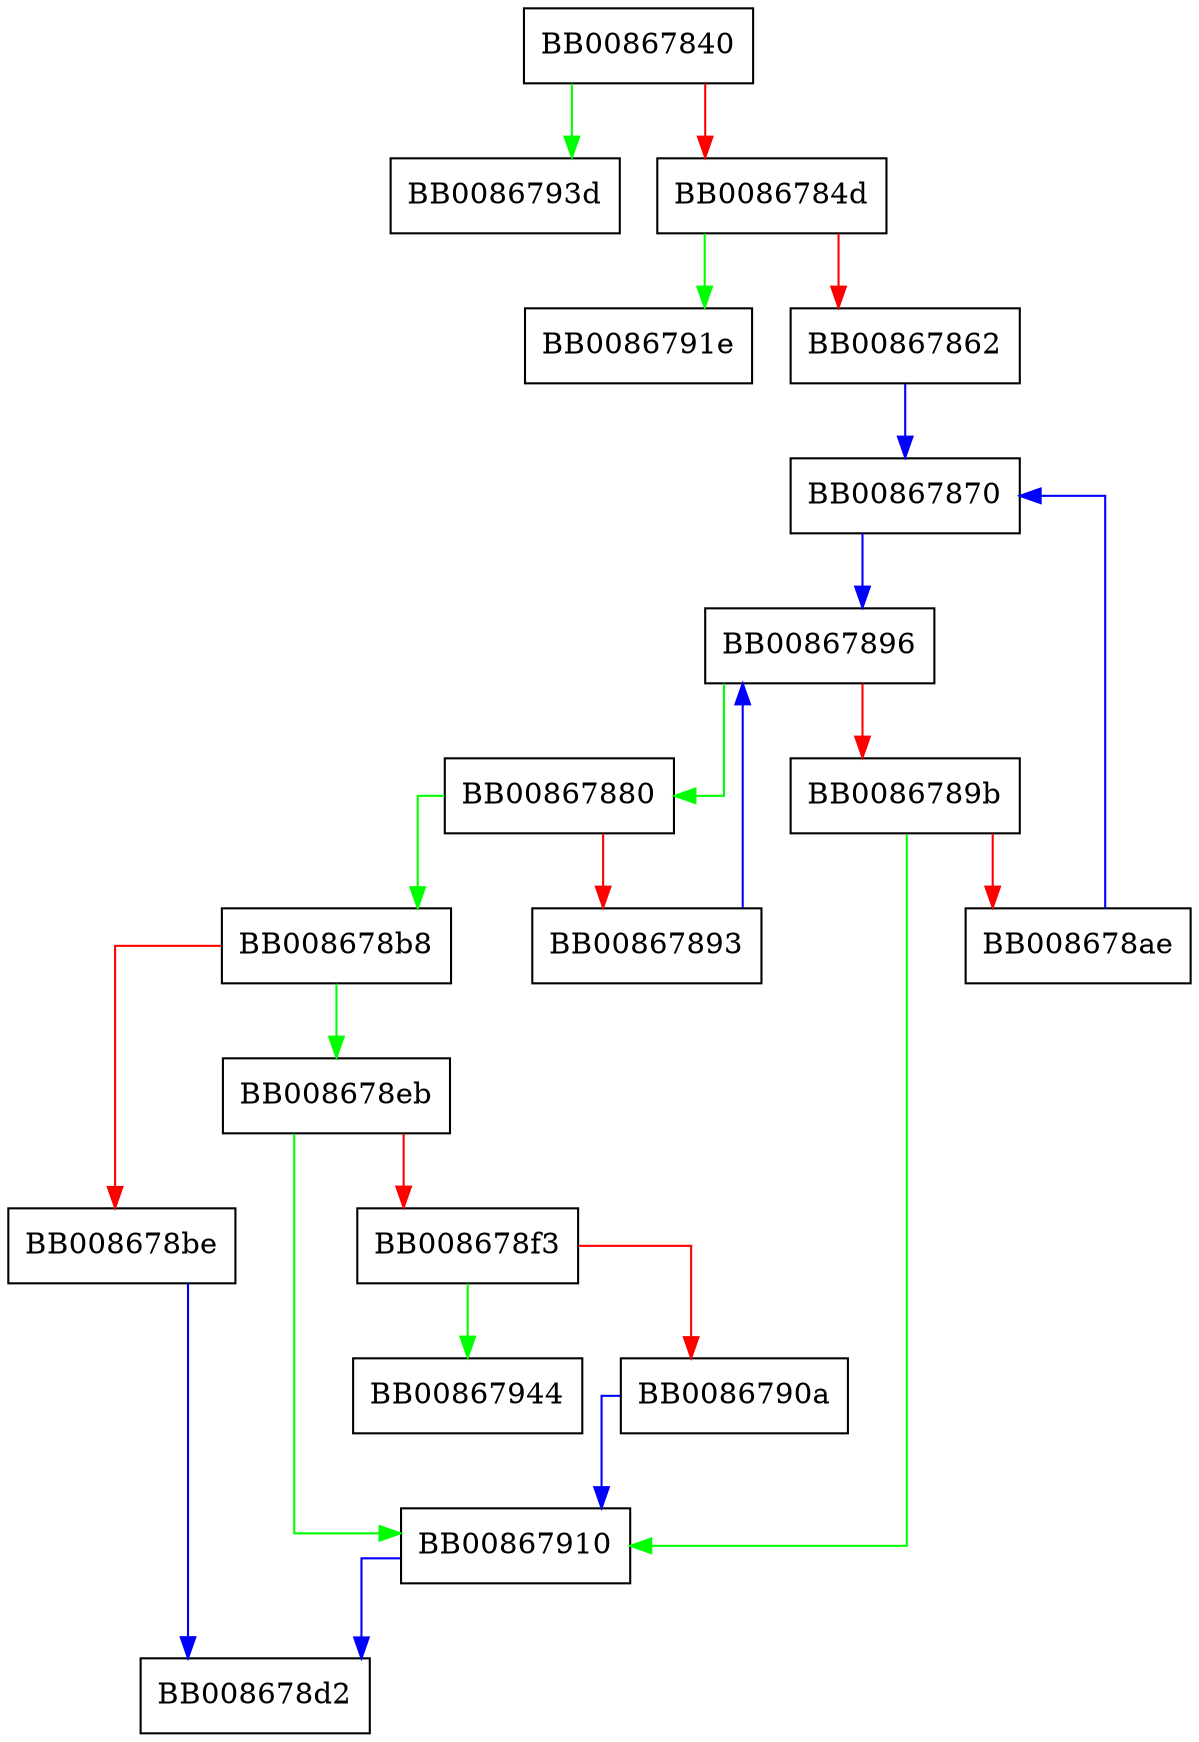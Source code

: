 digraph __new_exitfn {
  node [shape="box"];
  graph [splines=ortho];
  BB00867840 -> BB0086793d [color="green"];
  BB00867840 -> BB0086784d [color="red"];
  BB0086784d -> BB0086791e [color="green"];
  BB0086784d -> BB00867862 [color="red"];
  BB00867862 -> BB00867870 [color="blue"];
  BB00867870 -> BB00867896 [color="blue"];
  BB00867880 -> BB008678b8 [color="green"];
  BB00867880 -> BB00867893 [color="red"];
  BB00867893 -> BB00867896 [color="blue"];
  BB00867896 -> BB00867880 [color="green"];
  BB00867896 -> BB0086789b [color="red"];
  BB0086789b -> BB00867910 [color="green"];
  BB0086789b -> BB008678ae [color="red"];
  BB008678ae -> BB00867870 [color="blue"];
  BB008678b8 -> BB008678eb [color="green"];
  BB008678b8 -> BB008678be [color="red"];
  BB008678be -> BB008678d2 [color="blue"];
  BB008678eb -> BB00867910 [color="green"];
  BB008678eb -> BB008678f3 [color="red"];
  BB008678f3 -> BB00867944 [color="green"];
  BB008678f3 -> BB0086790a [color="red"];
  BB0086790a -> BB00867910 [color="blue"];
  BB00867910 -> BB008678d2 [color="blue"];
}